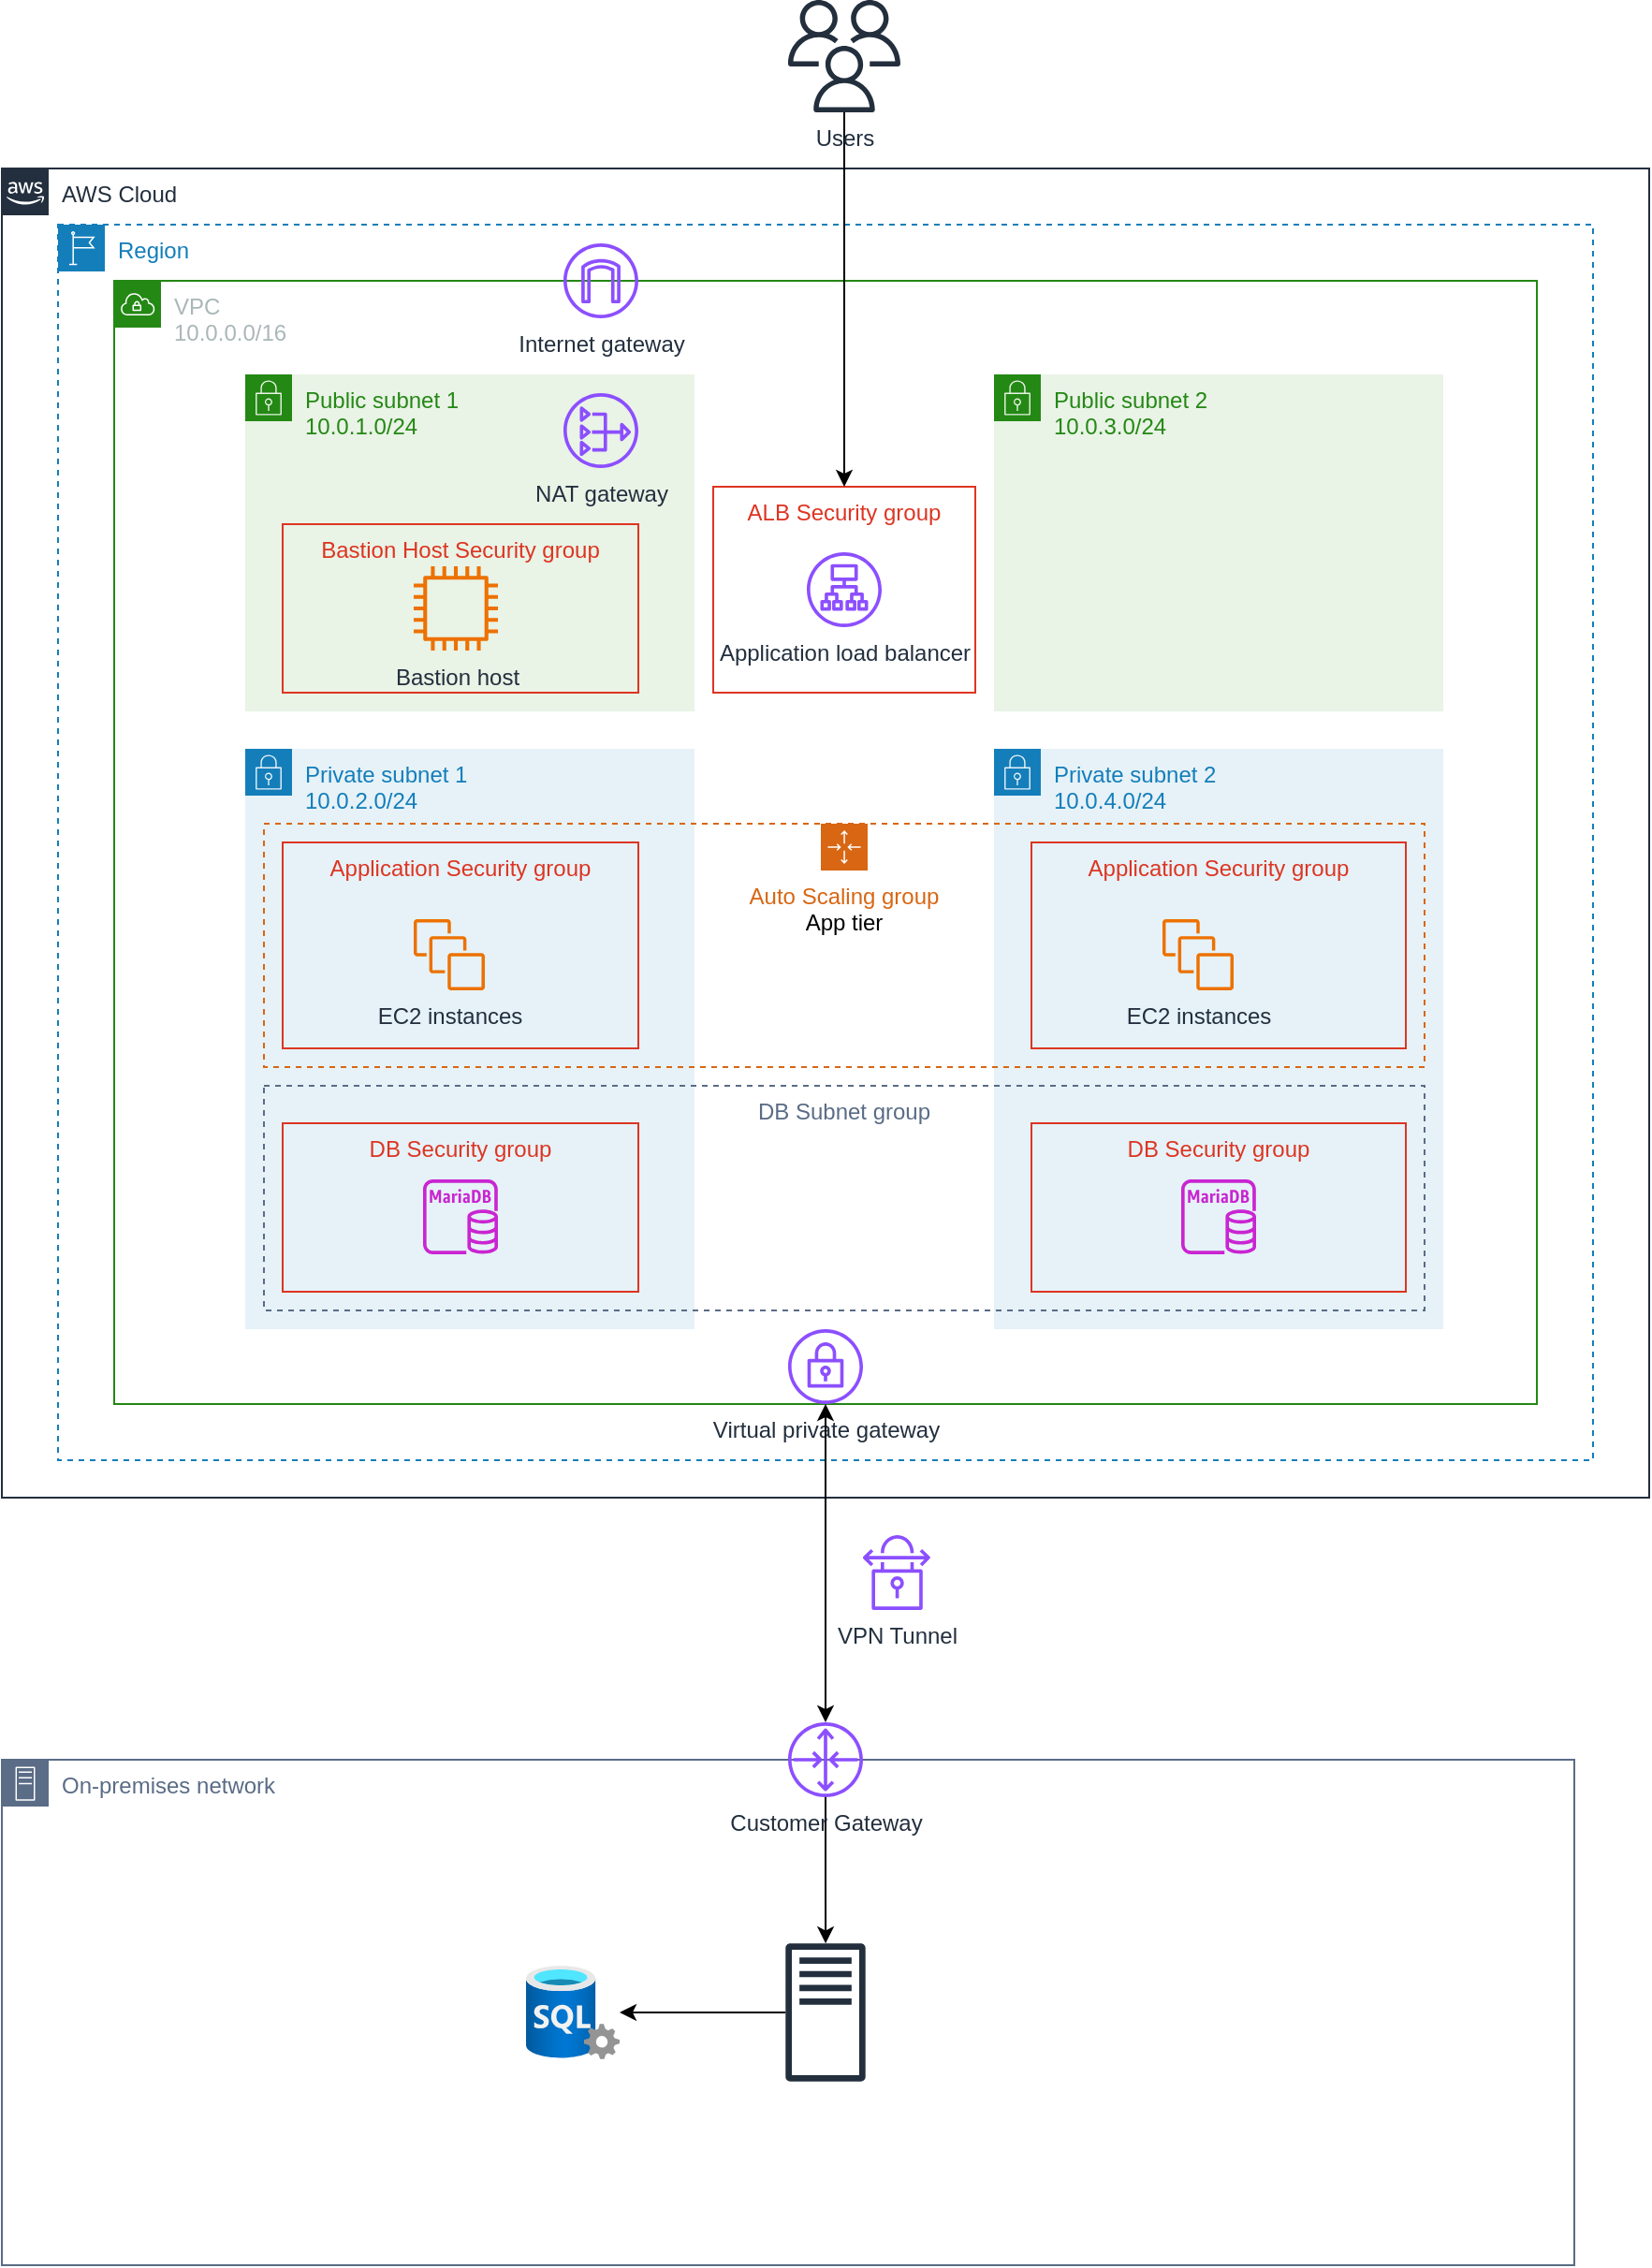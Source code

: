 <mxfile version="22.0.8" type="github">
  <diagram id="Ht1M8jgEwFfnCIfOTk4-" name="Page-1">
    <mxGraphModel dx="1434" dy="764" grid="1" gridSize="10" guides="1" tooltips="1" connect="1" arrows="1" fold="1" page="1" pageScale="1" pageWidth="827" pageHeight="1169" math="0" shadow="0">
      <root>
        <mxCell id="0" />
        <mxCell id="1" parent="0" />
        <mxCell id="imyj3Zp-e5OPN9J0XzXH-4" value="AWS Cloud" style="points=[[0,0],[0.25,0],[0.5,0],[0.75,0],[1,0],[1,0.25],[1,0.5],[1,0.75],[1,1],[0.75,1],[0.5,1],[0.25,1],[0,1],[0,0.75],[0,0.5],[0,0.25]];outlineConnect=0;gradientColor=none;html=1;whiteSpace=wrap;fontSize=12;fontStyle=0;container=1;pointerEvents=0;collapsible=0;recursiveResize=0;shape=mxgraph.aws4.group;grIcon=mxgraph.aws4.group_aws_cloud_alt;strokeColor=#232F3E;fillColor=none;verticalAlign=top;align=left;spacingLeft=30;fontColor=#232F3E;dashed=0;" parent="1" vertex="1">
          <mxGeometry x="40" y="100" width="880" height="710" as="geometry" />
        </mxCell>
        <mxCell id="imyj3Zp-e5OPN9J0XzXH-5" value="Region" style="points=[[0,0],[0.25,0],[0.5,0],[0.75,0],[1,0],[1,0.25],[1,0.5],[1,0.75],[1,1],[0.75,1],[0.5,1],[0.25,1],[0,1],[0,0.75],[0,0.5],[0,0.25]];outlineConnect=0;gradientColor=none;html=1;whiteSpace=wrap;fontSize=12;fontStyle=0;container=1;pointerEvents=0;collapsible=0;recursiveResize=0;shape=mxgraph.aws4.group;grIcon=mxgraph.aws4.group_region;strokeColor=#147EBA;fillColor=none;verticalAlign=top;align=left;spacingLeft=30;fontColor=#147EBA;dashed=1;" parent="imyj3Zp-e5OPN9J0XzXH-4" vertex="1">
          <mxGeometry x="30" y="30" width="820" height="660" as="geometry" />
        </mxCell>
        <mxCell id="imyj3Zp-e5OPN9J0XzXH-1" value="VPC&lt;br&gt;10.0.0.0/16" style="points=[[0,0],[0.25,0],[0.5,0],[0.75,0],[1,0],[1,0.25],[1,0.5],[1,0.75],[1,1],[0.75,1],[0.5,1],[0.25,1],[0,1],[0,0.75],[0,0.5],[0,0.25]];outlineConnect=0;gradientColor=none;html=1;whiteSpace=wrap;fontSize=12;fontStyle=0;container=1;pointerEvents=0;collapsible=0;recursiveResize=0;shape=mxgraph.aws4.group;grIcon=mxgraph.aws4.group_vpc;strokeColor=#248814;fillColor=none;verticalAlign=top;align=left;spacingLeft=30;fontColor=#AAB7B8;dashed=0;" parent="imyj3Zp-e5OPN9J0XzXH-5" vertex="1">
          <mxGeometry x="30" y="30" width="760" height="600" as="geometry" />
        </mxCell>
        <mxCell id="imyj3Zp-e5OPN9J0XzXH-10" value="Public subnet 2&lt;br&gt;10.0.3.0/24" style="points=[[0,0],[0.25,0],[0.5,0],[0.75,0],[1,0],[1,0.25],[1,0.5],[1,0.75],[1,1],[0.75,1],[0.5,1],[0.25,1],[0,1],[0,0.75],[0,0.5],[0,0.25]];outlineConnect=0;gradientColor=none;html=1;whiteSpace=wrap;fontSize=12;fontStyle=0;container=1;pointerEvents=0;collapsible=0;recursiveResize=0;shape=mxgraph.aws4.group;grIcon=mxgraph.aws4.group_security_group;grStroke=0;strokeColor=#248814;fillColor=#E9F3E6;verticalAlign=top;align=left;spacingLeft=30;fontColor=#248814;dashed=0;" parent="imyj3Zp-e5OPN9J0XzXH-1" vertex="1">
          <mxGeometry x="470" y="50" width="240" height="180" as="geometry" />
        </mxCell>
        <mxCell id="imyj3Zp-e5OPN9J0XzXH-13" value="Internet gateway" style="sketch=0;outlineConnect=0;fontColor=#232F3E;gradientColor=none;fillColor=#8C4FFF;strokeColor=none;dashed=0;verticalLabelPosition=bottom;verticalAlign=top;align=center;html=1;fontSize=12;fontStyle=0;aspect=fixed;pointerEvents=1;shape=mxgraph.aws4.internet_gateway;" parent="imyj3Zp-e5OPN9J0XzXH-1" vertex="1">
          <mxGeometry x="240" y="-20" width="40" height="40" as="geometry" />
        </mxCell>
        <mxCell id="dw_3kM0TEdpE_ayh5vgC-2" value="Virtual private gateway" style="sketch=0;outlineConnect=0;fontColor=#232F3E;gradientColor=none;fillColor=#8C4FFF;strokeColor=none;dashed=0;verticalLabelPosition=bottom;verticalAlign=top;align=center;html=1;fontSize=12;fontStyle=0;aspect=fixed;pointerEvents=1;shape=mxgraph.aws4.vpn_gateway;" parent="imyj3Zp-e5OPN9J0XzXH-1" vertex="1">
          <mxGeometry x="360" y="560" width="40" height="40" as="geometry" />
        </mxCell>
        <mxCell id="imyj3Zp-e5OPN9J0XzXH-14" value="Application load balancer" style="sketch=0;outlineConnect=0;fontColor=#232F3E;gradientColor=none;fillColor=#8C4FFF;strokeColor=none;dashed=0;verticalLabelPosition=bottom;verticalAlign=top;align=center;html=1;fontSize=12;fontStyle=0;aspect=fixed;pointerEvents=1;shape=mxgraph.aws4.application_load_balancer;" parent="imyj3Zp-e5OPN9J0XzXH-1" vertex="1">
          <mxGeometry x="370" y="145" width="40" height="40" as="geometry" />
        </mxCell>
        <mxCell id="imyj3Zp-e5OPN9J0XzXH-8" value="Public subnet 1&lt;br&gt;10.0.1.0/24" style="points=[[0,0],[0.25,0],[0.5,0],[0.75,0],[1,0],[1,0.25],[1,0.5],[1,0.75],[1,1],[0.75,1],[0.5,1],[0.25,1],[0,1],[0,0.75],[0,0.5],[0,0.25]];outlineConnect=0;gradientColor=none;html=1;whiteSpace=wrap;fontSize=12;fontStyle=0;container=1;pointerEvents=0;collapsible=0;recursiveResize=0;shape=mxgraph.aws4.group;grIcon=mxgraph.aws4.group_security_group;grStroke=0;strokeColor=#248814;fillColor=#E9F3E6;verticalAlign=top;align=left;spacingLeft=30;fontColor=#248814;dashed=0;" parent="imyj3Zp-e5OPN9J0XzXH-1" vertex="1">
          <mxGeometry x="70" y="50" width="240" height="180" as="geometry" />
        </mxCell>
        <mxCell id="dw_3kM0TEdpE_ayh5vgC-1" value="NAT gateway" style="sketch=0;outlineConnect=0;fontColor=#232F3E;gradientColor=none;fillColor=#8C4FFF;strokeColor=none;dashed=0;verticalLabelPosition=bottom;verticalAlign=top;align=center;html=1;fontSize=12;fontStyle=0;aspect=fixed;pointerEvents=1;shape=mxgraph.aws4.nat_gateway;" parent="imyj3Zp-e5OPN9J0XzXH-8" vertex="1">
          <mxGeometry x="170" y="10" width="40" height="40" as="geometry" />
        </mxCell>
        <mxCell id="imyj3Zp-e5OPN9J0XzXH-23" value="Bastion Host Security group" style="fillColor=none;strokeColor=#DD3522;verticalAlign=top;fontStyle=0;fontColor=#DD3522;whiteSpace=wrap;html=1;" parent="imyj3Zp-e5OPN9J0XzXH-8" vertex="1">
          <mxGeometry x="20" y="80" width="190" height="90" as="geometry" />
        </mxCell>
        <mxCell id="8zWxKAhYYqGUHjHSyBKX-1" value="Bastion host" style="sketch=0;outlineConnect=0;fontColor=#232F3E;gradientColor=none;fillColor=#ED7100;strokeColor=none;dashed=0;verticalLabelPosition=bottom;verticalAlign=top;align=center;html=1;fontSize=12;fontStyle=0;aspect=fixed;pointerEvents=1;shape=mxgraph.aws4.instance2;" parent="imyj3Zp-e5OPN9J0XzXH-8" vertex="1">
          <mxGeometry x="90" y="102.5" width="45" height="45" as="geometry" />
        </mxCell>
        <mxCell id="imyj3Zp-e5OPN9J0XzXH-11" value="Private subnet 1&lt;br&gt;10.0.2.0/24" style="points=[[0,0],[0.25,0],[0.5,0],[0.75,0],[1,0],[1,0.25],[1,0.5],[1,0.75],[1,1],[0.75,1],[0.5,1],[0.25,1],[0,1],[0,0.75],[0,0.5],[0,0.25]];outlineConnect=0;gradientColor=none;html=1;whiteSpace=wrap;fontSize=12;fontStyle=0;container=1;pointerEvents=0;collapsible=0;recursiveResize=0;shape=mxgraph.aws4.group;grIcon=mxgraph.aws4.group_security_group;grStroke=0;strokeColor=#147EBA;fillColor=#E6F2F8;verticalAlign=top;align=left;spacingLeft=30;fontColor=#147EBA;dashed=0;" parent="imyj3Zp-e5OPN9J0XzXH-1" vertex="1">
          <mxGeometry x="70" y="250" width="240" height="310" as="geometry" />
        </mxCell>
        <mxCell id="dw_3kM0TEdpE_ayh5vgC-5" value="DB Security group" style="fillColor=none;strokeColor=#DD3522;verticalAlign=top;fontStyle=0;fontColor=#DD3522;whiteSpace=wrap;html=1;" parent="imyj3Zp-e5OPN9J0XzXH-11" vertex="1">
          <mxGeometry x="20" y="200" width="190" height="90" as="geometry" />
        </mxCell>
        <mxCell id="imyj3Zp-e5OPN9J0XzXH-19" value="" style="sketch=0;outlineConnect=0;fontColor=#232F3E;gradientColor=none;fillColor=#C925D1;strokeColor=none;dashed=0;verticalLabelPosition=bottom;verticalAlign=top;align=center;html=1;fontSize=12;fontStyle=0;aspect=fixed;pointerEvents=1;shape=mxgraph.aws4.rds_mariadb_instance;" parent="imyj3Zp-e5OPN9J0XzXH-11" vertex="1">
          <mxGeometry x="95" y="230" width="40" height="40" as="geometry" />
        </mxCell>
        <mxCell id="imyj3Zp-e5OPN9J0XzXH-12" value="Private subnet 2&lt;br&gt;10.0.4.0/24" style="points=[[0,0],[0.25,0],[0.5,0],[0.75,0],[1,0],[1,0.25],[1,0.5],[1,0.75],[1,1],[0.75,1],[0.5,1],[0.25,1],[0,1],[0,0.75],[0,0.5],[0,0.25]];outlineConnect=0;gradientColor=none;html=1;whiteSpace=wrap;fontSize=12;fontStyle=0;container=1;pointerEvents=0;collapsible=0;recursiveResize=0;shape=mxgraph.aws4.group;grIcon=mxgraph.aws4.group_security_group;grStroke=0;strokeColor=#147EBA;fillColor=#E6F2F8;verticalAlign=top;align=left;spacingLeft=30;fontColor=#147EBA;dashed=0;" parent="imyj3Zp-e5OPN9J0XzXH-1" vertex="1">
          <mxGeometry x="470" y="250" width="240" height="310" as="geometry" />
        </mxCell>
        <mxCell id="dw_3kM0TEdpE_ayh5vgC-12" value="DB Security group" style="fillColor=none;strokeColor=#DD3522;verticalAlign=top;fontStyle=0;fontColor=#DD3522;whiteSpace=wrap;html=1;" parent="imyj3Zp-e5OPN9J0XzXH-12" vertex="1">
          <mxGeometry x="20" y="200" width="200" height="90" as="geometry" />
        </mxCell>
        <mxCell id="dw_3kM0TEdpE_ayh5vgC-13" value="" style="sketch=0;outlineConnect=0;fontColor=#232F3E;gradientColor=none;fillColor=#C925D1;strokeColor=none;dashed=0;verticalLabelPosition=bottom;verticalAlign=top;align=center;html=1;fontSize=12;fontStyle=0;aspect=fixed;pointerEvents=1;shape=mxgraph.aws4.rds_mariadb_instance;" parent="imyj3Zp-e5OPN9J0XzXH-12" vertex="1">
          <mxGeometry x="100" y="230" width="40" height="40" as="geometry" />
        </mxCell>
        <mxCell id="dw_3kM0TEdpE_ayh5vgC-14" value="Auto Scaling group&lt;br&gt;&lt;font color=&quot;#000000&quot;&gt;App tier&lt;/font&gt;" style="points=[[0,0],[0.25,0],[0.5,0],[0.75,0],[1,0],[1,0.25],[1,0.5],[1,0.75],[1,1],[0.75,1],[0.5,1],[0.25,1],[0,1],[0,0.75],[0,0.5],[0,0.25]];outlineConnect=0;gradientColor=none;html=1;whiteSpace=wrap;fontSize=12;fontStyle=0;container=1;pointerEvents=0;collapsible=0;recursiveResize=0;shape=mxgraph.aws4.groupCenter;grIcon=mxgraph.aws4.group_auto_scaling_group;grStroke=1;strokeColor=#D86613;fillColor=none;verticalAlign=top;align=center;fontColor=#D86613;dashed=1;spacingTop=25;" parent="imyj3Zp-e5OPN9J0XzXH-1" vertex="1">
          <mxGeometry x="80" y="290" width="620" height="130" as="geometry" />
        </mxCell>
        <mxCell id="dw_3kM0TEdpE_ayh5vgC-16" value="EC2 instances" style="sketch=0;outlineConnect=0;fontColor=#232F3E;gradientColor=none;fillColor=#ED7100;strokeColor=none;dashed=0;verticalLabelPosition=bottom;verticalAlign=top;align=center;html=1;fontSize=12;fontStyle=0;aspect=fixed;pointerEvents=1;shape=mxgraph.aws4.instances;" parent="dw_3kM0TEdpE_ayh5vgC-14" vertex="1">
          <mxGeometry x="80" y="51" width="38" height="38" as="geometry" />
        </mxCell>
        <mxCell id="dw_3kM0TEdpE_ayh5vgC-17" value="EC2 instances" style="sketch=0;outlineConnect=0;fontColor=#232F3E;gradientColor=none;fillColor=#ED7100;strokeColor=none;dashed=0;verticalLabelPosition=bottom;verticalAlign=top;align=center;html=1;fontSize=12;fontStyle=0;aspect=fixed;pointerEvents=1;shape=mxgraph.aws4.instances;" parent="dw_3kM0TEdpE_ayh5vgC-14" vertex="1">
          <mxGeometry x="480" y="51" width="38" height="38" as="geometry" />
        </mxCell>
        <mxCell id="dw_3kM0TEdpE_ayh5vgC-20" value="Application Security group" style="fillColor=none;strokeColor=#DD3522;verticalAlign=top;fontStyle=0;fontColor=#DD3522;whiteSpace=wrap;html=1;" parent="dw_3kM0TEdpE_ayh5vgC-14" vertex="1">
          <mxGeometry x="10" y="10" width="190" height="110" as="geometry" />
        </mxCell>
        <mxCell id="dw_3kM0TEdpE_ayh5vgC-21" value="Application Security group" style="fillColor=none;strokeColor=#DD3522;verticalAlign=top;fontStyle=0;fontColor=#DD3522;whiteSpace=wrap;html=1;" parent="dw_3kM0TEdpE_ayh5vgC-14" vertex="1">
          <mxGeometry x="410" y="10" width="200" height="110" as="geometry" />
        </mxCell>
        <mxCell id="f0mABpdPzA5xC8I9HmoW-1" value="ALB Security group" style="fillColor=none;strokeColor=#DD3522;verticalAlign=top;fontStyle=0;fontColor=#DD3522;whiteSpace=wrap;html=1;" vertex="1" parent="imyj3Zp-e5OPN9J0XzXH-1">
          <mxGeometry x="320" y="110" width="140" height="110" as="geometry" />
        </mxCell>
        <mxCell id="f0mABpdPzA5xC8I9HmoW-2" value="DB Subnet group" style="fillColor=none;strokeColor=#5A6C86;dashed=1;verticalAlign=top;fontStyle=0;fontColor=#5A6C86;whiteSpace=wrap;html=1;" vertex="1" parent="imyj3Zp-e5OPN9J0XzXH-1">
          <mxGeometry x="80" y="430" width="620" height="120" as="geometry" />
        </mxCell>
        <mxCell id="imyj3Zp-e5OPN9J0XzXH-15" value="On-premises network" style="points=[[0,0],[0.25,0],[0.5,0],[0.75,0],[1,0],[1,0.25],[1,0.5],[1,0.75],[1,1],[0.75,1],[0.5,1],[0.25,1],[0,1],[0,0.75],[0,0.5],[0,0.25]];outlineConnect=0;gradientColor=none;html=1;whiteSpace=wrap;fontSize=12;fontStyle=0;container=1;pointerEvents=0;collapsible=0;recursiveResize=0;shape=mxgraph.aws4.group;grIcon=mxgraph.aws4.group_on_premise;strokeColor=#5A6C86;fillColor=none;verticalAlign=top;align=left;spacingLeft=30;fontColor=#5A6C86;dashed=0;" parent="1" vertex="1">
          <mxGeometry x="40" y="950" width="840" height="270" as="geometry" />
        </mxCell>
        <mxCell id="2JOdow-BoVT7XSH0DS5i-4" value="" style="image;aspect=fixed;html=1;points=[];align=center;fontSize=12;image=img/lib/azure2/databases/SQL_Server.svg;" parent="imyj3Zp-e5OPN9J0XzXH-15" vertex="1">
          <mxGeometry x="280" y="110" width="50" height="50" as="geometry" />
        </mxCell>
        <mxCell id="dw_3kM0TEdpE_ayh5vgC-11" style="edgeStyle=orthogonalEdgeStyle;rounded=0;orthogonalLoop=1;jettySize=auto;html=1;" parent="imyj3Zp-e5OPN9J0XzXH-15" source="dw_3kM0TEdpE_ayh5vgC-3" target="dw_3kM0TEdpE_ayh5vgC-6" edge="1">
          <mxGeometry relative="1" as="geometry" />
        </mxCell>
        <mxCell id="dw_3kM0TEdpE_ayh5vgC-3" value="Customer Gateway" style="sketch=0;outlineConnect=0;fontColor=#232F3E;gradientColor=none;fillColor=#8C4FFF;strokeColor=none;dashed=0;verticalLabelPosition=bottom;verticalAlign=top;align=center;html=1;fontSize=12;fontStyle=0;aspect=fixed;pointerEvents=1;shape=mxgraph.aws4.router;" parent="imyj3Zp-e5OPN9J0XzXH-15" vertex="1">
          <mxGeometry x="420" y="-20" width="40" height="40" as="geometry" />
        </mxCell>
        <mxCell id="dw_3kM0TEdpE_ayh5vgC-8" style="rounded=0;orthogonalLoop=1;jettySize=auto;html=1;edgeStyle=orthogonalEdgeStyle;" parent="imyj3Zp-e5OPN9J0XzXH-15" source="dw_3kM0TEdpE_ayh5vgC-6" target="2JOdow-BoVT7XSH0DS5i-4" edge="1">
          <mxGeometry relative="1" as="geometry" />
        </mxCell>
        <mxCell id="dw_3kM0TEdpE_ayh5vgC-6" value="" style="sketch=0;outlineConnect=0;fontColor=#232F3E;gradientColor=none;fillColor=#232F3D;strokeColor=none;dashed=0;verticalLabelPosition=bottom;verticalAlign=top;align=center;html=1;fontSize=12;fontStyle=0;aspect=fixed;pointerEvents=1;shape=mxgraph.aws4.traditional_server;" parent="imyj3Zp-e5OPN9J0XzXH-15" vertex="1">
          <mxGeometry x="418.65" y="98" width="42.69" height="74" as="geometry" />
        </mxCell>
        <mxCell id="2JOdow-BoVT7XSH0DS5i-17" value="" style="endArrow=classic;startArrow=classic;html=1;rounded=0;" parent="1" source="dw_3kM0TEdpE_ayh5vgC-3" edge="1">
          <mxGeometry width="50" height="50" relative="1" as="geometry">
            <mxPoint x="420" y="800" as="sourcePoint" />
            <mxPoint x="480" y="760" as="targetPoint" />
          </mxGeometry>
        </mxCell>
        <mxCell id="2JOdow-BoVT7XSH0DS5i-1" value="VPN Tunnel" style="sketch=0;outlineConnect=0;fontColor=#232F3E;gradientColor=none;fillColor=#8C4FFF;strokeColor=none;dashed=0;verticalLabelPosition=bottom;verticalAlign=top;align=center;html=1;fontSize=12;fontStyle=0;aspect=fixed;pointerEvents=1;shape=mxgraph.aws4.vpn_connection;" parent="1" vertex="1">
          <mxGeometry x="500" y="830" width="35.91" height="40" as="geometry" />
        </mxCell>
        <mxCell id="f0mABpdPzA5xC8I9HmoW-4" style="edgeStyle=orthogonalEdgeStyle;rounded=0;orthogonalLoop=1;jettySize=auto;html=1;" edge="1" parent="1" source="f0mABpdPzA5xC8I9HmoW-3" target="f0mABpdPzA5xC8I9HmoW-1">
          <mxGeometry relative="1" as="geometry" />
        </mxCell>
        <mxCell id="f0mABpdPzA5xC8I9HmoW-3" value="Users" style="sketch=0;outlineConnect=0;fontColor=#232F3E;gradientColor=none;fillColor=#232F3D;strokeColor=none;dashed=0;verticalLabelPosition=bottom;verticalAlign=top;align=center;html=1;fontSize=12;fontStyle=0;aspect=fixed;pointerEvents=1;shape=mxgraph.aws4.users;" vertex="1" parent="1">
          <mxGeometry x="460" y="10" width="60" height="60" as="geometry" />
        </mxCell>
      </root>
    </mxGraphModel>
  </diagram>
</mxfile>
